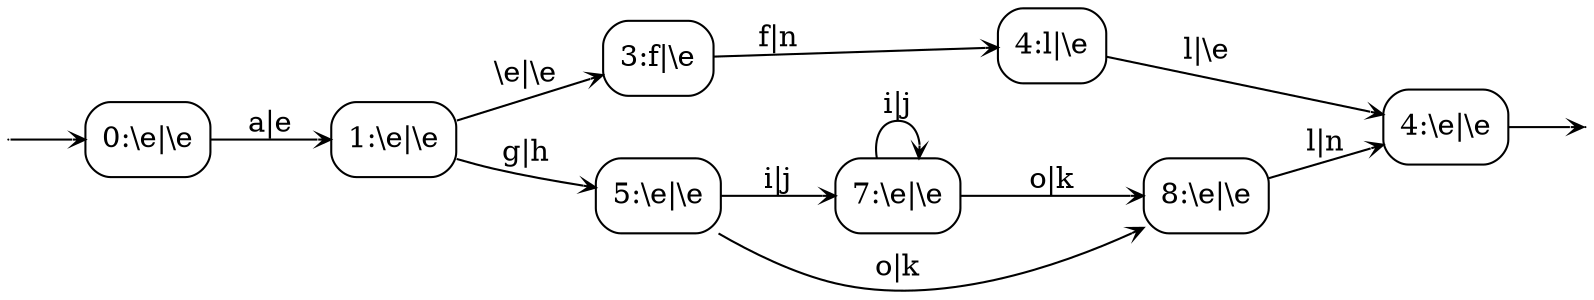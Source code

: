 digraph
{
  vcsn_context = "[afgilo]* × [ehjkn]* → ℤ"
  rankdir = LR
  edge [arrowhead = vee, arrowsize = .6]
  {
    node [shape = point, width = 0]
    I0
    F6
  }
  {
    node [shape = circle, style = rounded, width = 0.5]
    0 [label = "0:\\e|\\e", shape = box]
    1 [label = "1:\\e|\\e", shape = box]
    2 [label = "3:f|\\e", shape = box]
    3 [label = "5:\\e|\\e", shape = box]
    4 [label = "7:\\e|\\e", shape = box]
    5 [label = "8:\\e|\\e", shape = box]
    6 [label = "4:\\e|\\e", shape = box]
    7 [label = "4:l|\\e", shape = box]
  }
  I0 -> 0
  0 -> 1 [label = "a|e"]
  1 -> 2 [label = "\\e|\\e"]
  1 -> 3 [label = "g|h"]
  2 -> 7 [label = "f|n"]
  3 -> 4 [label = "i|j"]
  3 -> 5 [label = "o|k"]
  4 -> 4 [label = "i|j"]
  4 -> 5 [label = "o|k"]
  5 -> 6 [label = "l|n"]
  6 -> F6
  7 -> 6 [label = "l|\\e"]
}
